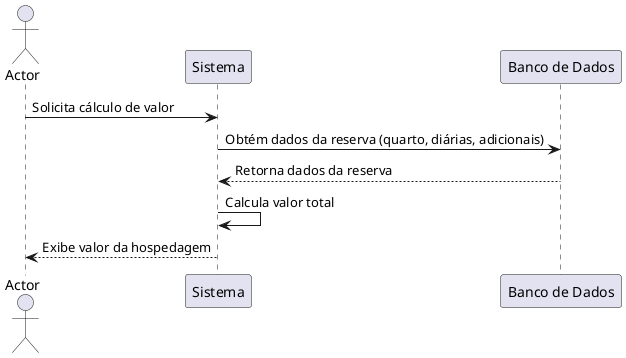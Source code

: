 @startuml
actor Actor
participant "Sistema" as Sistema
participant "Banco de Dados" as BD

Actor -> Sistema : Solicita cálculo de valor
Sistema -> BD : Obtém dados da reserva (quarto, diárias, adicionais)
BD --> Sistema : Retorna dados da reserva
Sistema -> Sistema : Calcula valor total
Sistema --> Actor : Exibe valor da hospedagem
@enduml
